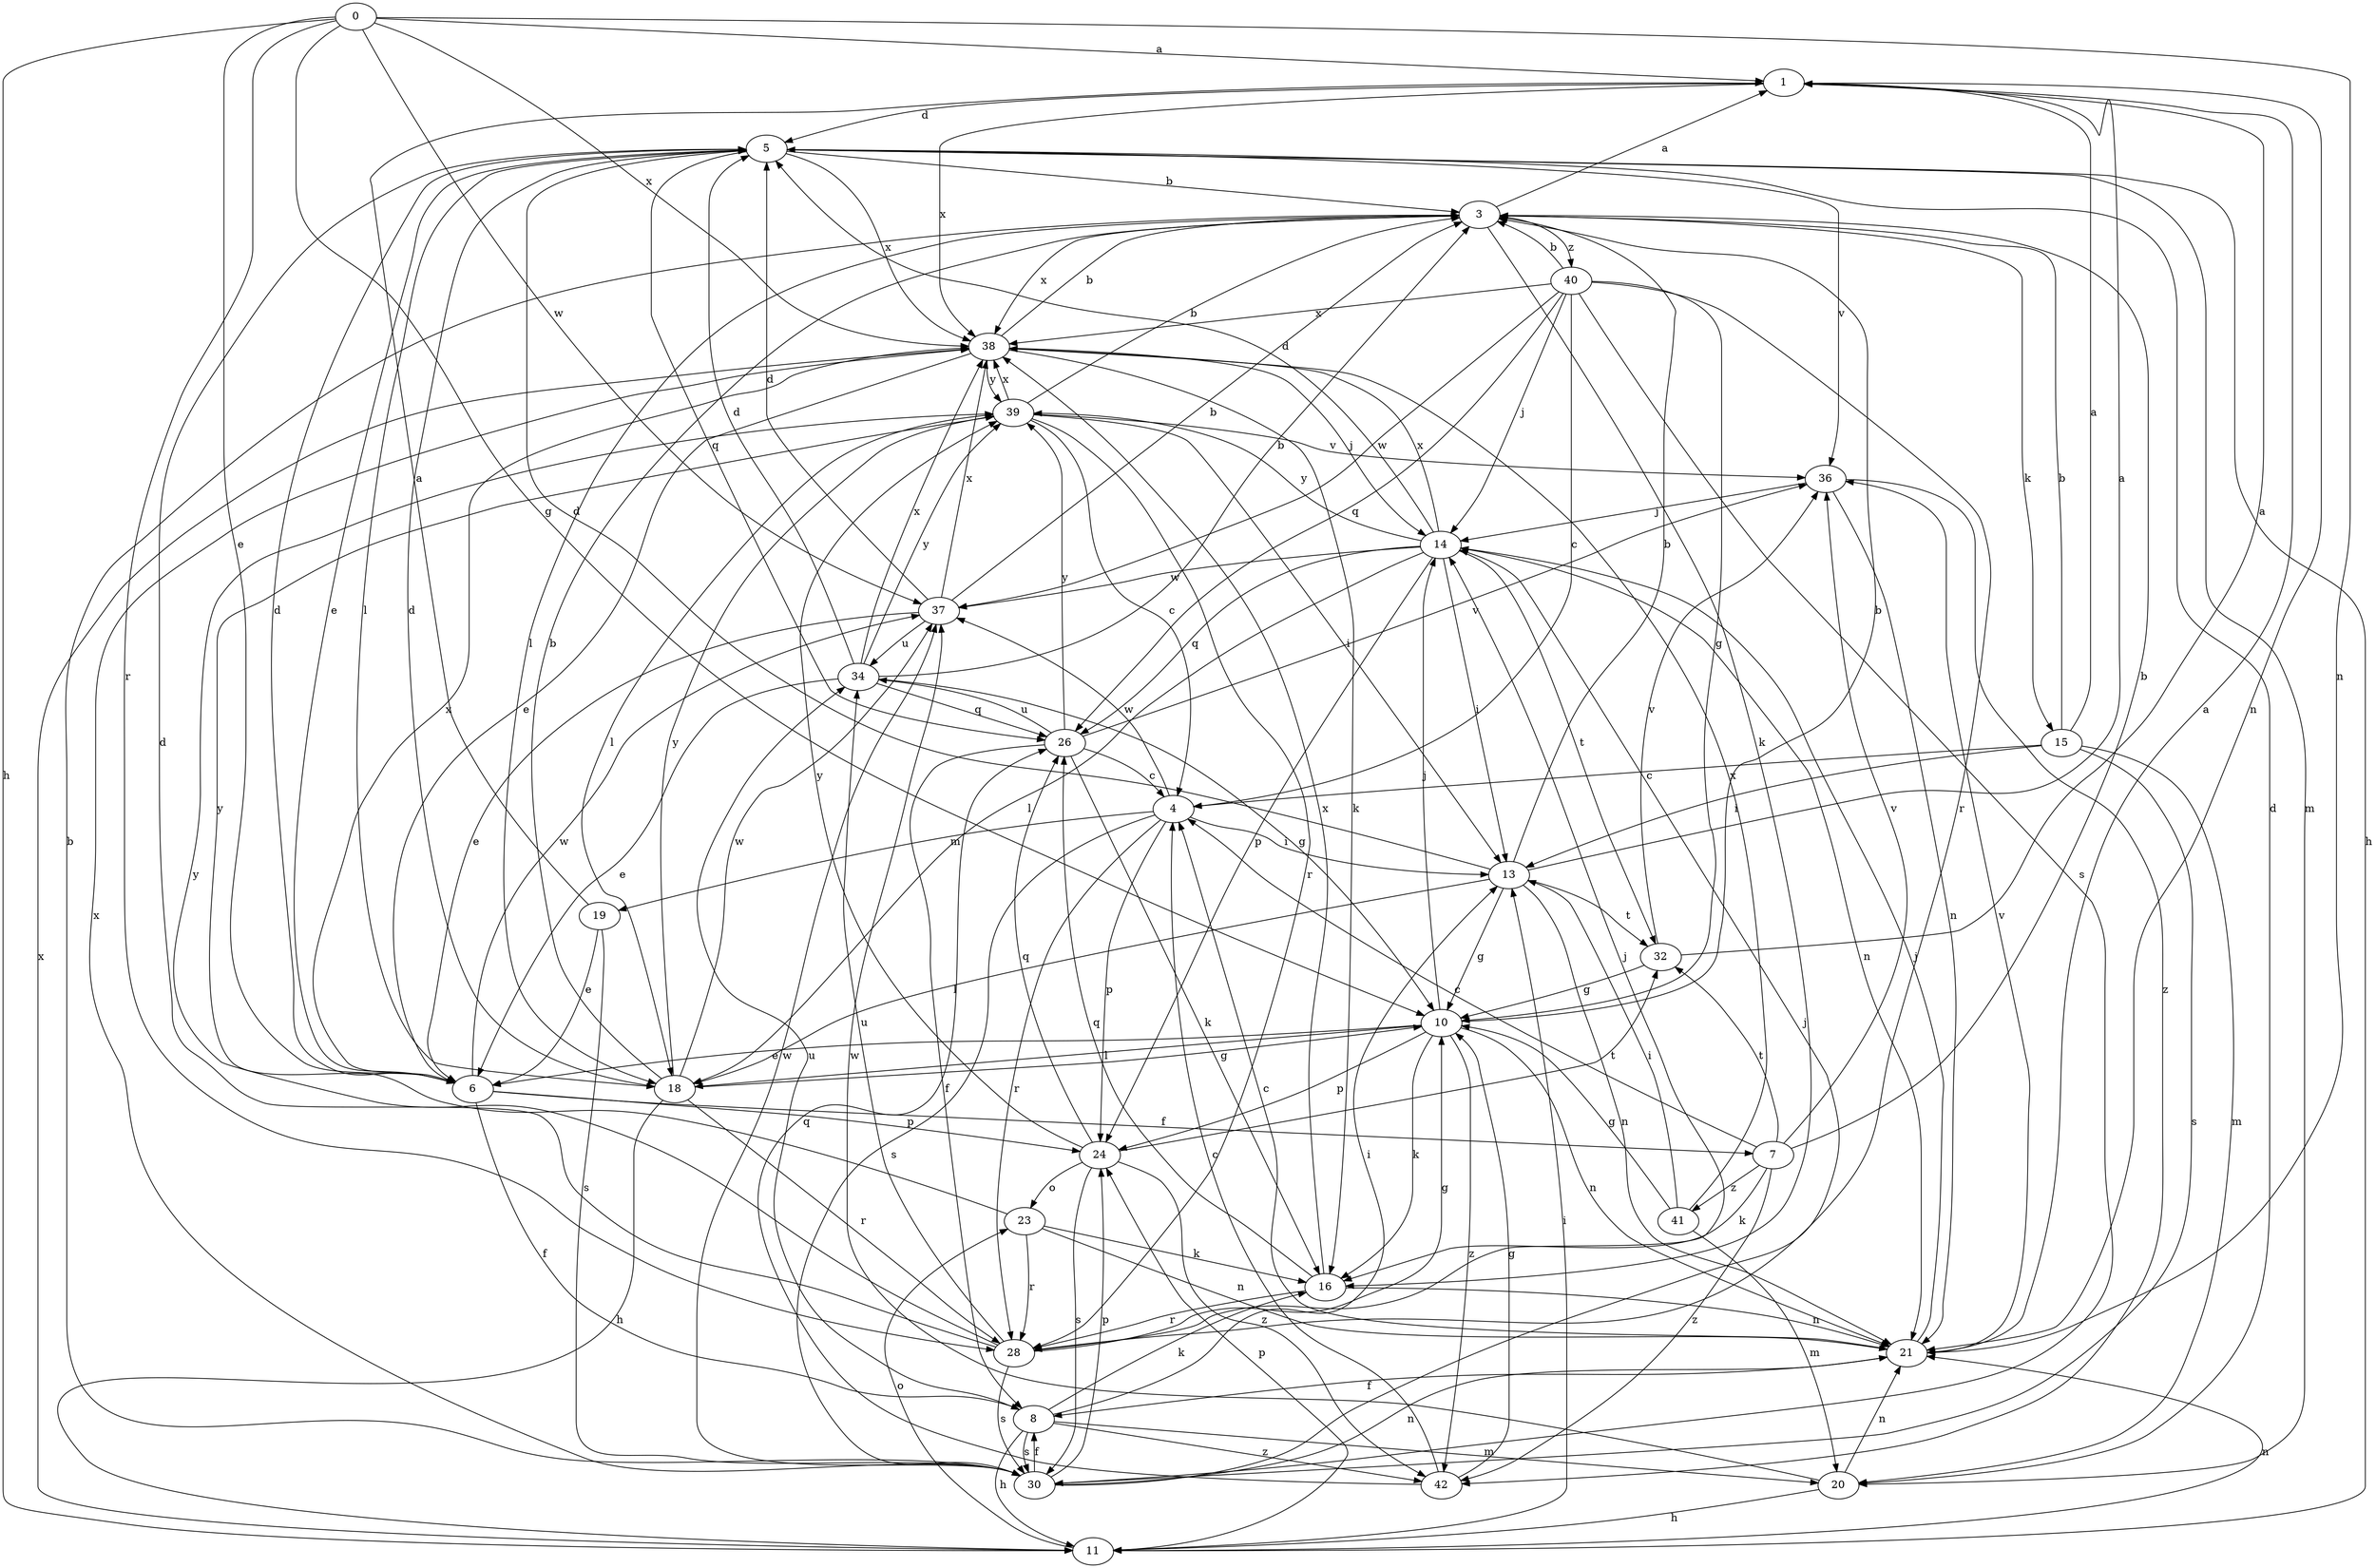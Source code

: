 strict digraph  {
0;
1;
3;
4;
5;
6;
7;
8;
10;
11;
13;
14;
15;
16;
18;
19;
20;
21;
23;
24;
26;
28;
30;
32;
34;
36;
37;
38;
39;
40;
41;
42;
0 -> 1  [label=a];
0 -> 6  [label=e];
0 -> 10  [label=g];
0 -> 11  [label=h];
0 -> 21  [label=n];
0 -> 28  [label=r];
0 -> 37  [label=w];
0 -> 38  [label=x];
1 -> 5  [label=d];
1 -> 21  [label=n];
1 -> 38  [label=x];
3 -> 1  [label=a];
3 -> 15  [label=k];
3 -> 16  [label=k];
3 -> 18  [label=l];
3 -> 38  [label=x];
3 -> 40  [label=z];
4 -> 13  [label=i];
4 -> 19  [label=m];
4 -> 24  [label=p];
4 -> 28  [label=r];
4 -> 30  [label=s];
4 -> 37  [label=w];
5 -> 3  [label=b];
5 -> 6  [label=e];
5 -> 11  [label=h];
5 -> 18  [label=l];
5 -> 20  [label=m];
5 -> 26  [label=q];
5 -> 36  [label=v];
5 -> 38  [label=x];
6 -> 5  [label=d];
6 -> 7  [label=f];
6 -> 8  [label=f];
6 -> 24  [label=p];
6 -> 37  [label=w];
6 -> 38  [label=x];
7 -> 3  [label=b];
7 -> 4  [label=c];
7 -> 16  [label=k];
7 -> 32  [label=t];
7 -> 36  [label=v];
7 -> 41  [label=z];
7 -> 42  [label=z];
8 -> 11  [label=h];
8 -> 13  [label=i];
8 -> 16  [label=k];
8 -> 20  [label=m];
8 -> 30  [label=s];
8 -> 34  [label=u];
8 -> 42  [label=z];
10 -> 3  [label=b];
10 -> 6  [label=e];
10 -> 14  [label=j];
10 -> 16  [label=k];
10 -> 18  [label=l];
10 -> 21  [label=n];
10 -> 24  [label=p];
10 -> 42  [label=z];
11 -> 13  [label=i];
11 -> 21  [label=n];
11 -> 23  [label=o];
11 -> 24  [label=p];
11 -> 38  [label=x];
13 -> 1  [label=a];
13 -> 3  [label=b];
13 -> 5  [label=d];
13 -> 10  [label=g];
13 -> 18  [label=l];
13 -> 21  [label=n];
13 -> 32  [label=t];
14 -> 5  [label=d];
14 -> 13  [label=i];
14 -> 18  [label=l];
14 -> 21  [label=n];
14 -> 24  [label=p];
14 -> 26  [label=q];
14 -> 32  [label=t];
14 -> 37  [label=w];
14 -> 38  [label=x];
14 -> 39  [label=y];
15 -> 1  [label=a];
15 -> 3  [label=b];
15 -> 4  [label=c];
15 -> 13  [label=i];
15 -> 20  [label=m];
15 -> 30  [label=s];
16 -> 21  [label=n];
16 -> 26  [label=q];
16 -> 28  [label=r];
16 -> 38  [label=x];
18 -> 3  [label=b];
18 -> 5  [label=d];
18 -> 10  [label=g];
18 -> 11  [label=h];
18 -> 28  [label=r];
18 -> 37  [label=w];
18 -> 39  [label=y];
19 -> 1  [label=a];
19 -> 6  [label=e];
19 -> 30  [label=s];
20 -> 5  [label=d];
20 -> 11  [label=h];
20 -> 21  [label=n];
20 -> 37  [label=w];
21 -> 1  [label=a];
21 -> 4  [label=c];
21 -> 8  [label=f];
21 -> 14  [label=j];
21 -> 36  [label=v];
23 -> 16  [label=k];
23 -> 21  [label=n];
23 -> 28  [label=r];
23 -> 39  [label=y];
24 -> 23  [label=o];
24 -> 26  [label=q];
24 -> 30  [label=s];
24 -> 32  [label=t];
24 -> 39  [label=y];
24 -> 42  [label=z];
26 -> 4  [label=c];
26 -> 8  [label=f];
26 -> 16  [label=k];
26 -> 34  [label=u];
26 -> 36  [label=v];
26 -> 39  [label=y];
28 -> 5  [label=d];
28 -> 10  [label=g];
28 -> 14  [label=j];
28 -> 30  [label=s];
28 -> 34  [label=u];
28 -> 39  [label=y];
30 -> 3  [label=b];
30 -> 8  [label=f];
30 -> 14  [label=j];
30 -> 21  [label=n];
30 -> 24  [label=p];
30 -> 37  [label=w];
30 -> 38  [label=x];
32 -> 1  [label=a];
32 -> 10  [label=g];
32 -> 36  [label=v];
34 -> 3  [label=b];
34 -> 5  [label=d];
34 -> 6  [label=e];
34 -> 10  [label=g];
34 -> 26  [label=q];
34 -> 38  [label=x];
34 -> 39  [label=y];
36 -> 14  [label=j];
36 -> 21  [label=n];
36 -> 42  [label=z];
37 -> 3  [label=b];
37 -> 5  [label=d];
37 -> 6  [label=e];
37 -> 34  [label=u];
37 -> 38  [label=x];
38 -> 3  [label=b];
38 -> 6  [label=e];
38 -> 14  [label=j];
38 -> 16  [label=k];
38 -> 39  [label=y];
39 -> 3  [label=b];
39 -> 4  [label=c];
39 -> 13  [label=i];
39 -> 18  [label=l];
39 -> 28  [label=r];
39 -> 36  [label=v];
39 -> 38  [label=x];
40 -> 3  [label=b];
40 -> 4  [label=c];
40 -> 10  [label=g];
40 -> 14  [label=j];
40 -> 26  [label=q];
40 -> 28  [label=r];
40 -> 30  [label=s];
40 -> 37  [label=w];
40 -> 38  [label=x];
41 -> 10  [label=g];
41 -> 13  [label=i];
41 -> 20  [label=m];
41 -> 38  [label=x];
42 -> 4  [label=c];
42 -> 10  [label=g];
42 -> 26  [label=q];
}
